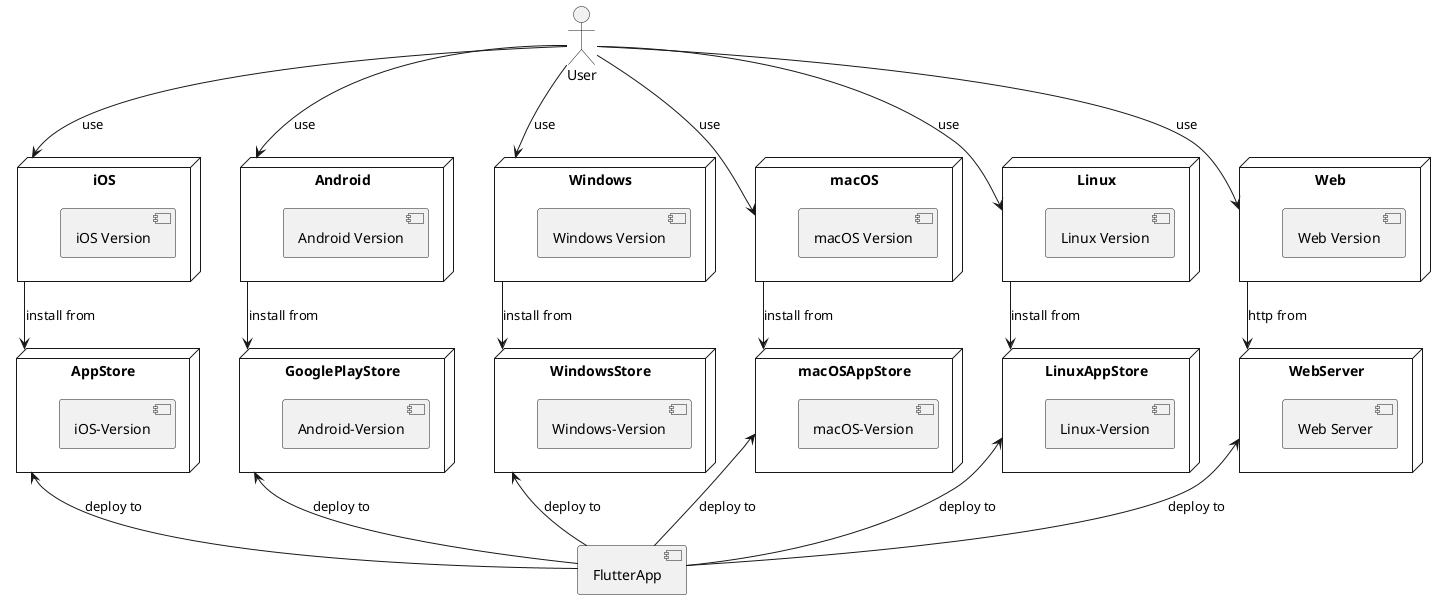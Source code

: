 @startuml deployment_model

node iOS {
  [iOS Version]
}

node Android {
  [Android Version]
}

node Windows {
  [Windows Version]
}

node macOS {
  [macOS Version]
}

node Linux {
  [Linux Version]
}

node Web {
  [Web Version]
}

node AppStore {
  [iOS-Version]
}

node GooglePlayStore {
  [Android-Version]
}

node WindowsStore {
  [Windows-Version]
}

node macOSAppStore {
  [macOS-Version]
}

node LinuxAppStore {
  [Linux-Version]
}

node WebServer {
  [Web Server]
}

actor User

[FlutterApp] -up-> AppStore : deploy to
[FlutterApp] -up-> GooglePlayStore : deploy to
[FlutterApp] -up-> WindowsStore : deploy to
[FlutterApp] -up-> LinuxAppStore : deploy to
[FlutterApp] -up-> WebServer : deploy to
[FlutterApp] -up-> macOSAppStore : deploy to

iOS --> AppStore : install from
Android --> GooglePlayStore : install from
Web --> WebServer : http from
Windows --> WindowsStore : install from
Linux --> LinuxAppStore : install from
macOS --> macOSAppStore : install from

User --> iOS: use
User --> Android: use
User --> Web: use
User --> macOS: use
User --> Linux: use
User --> Windows: use

@enduml